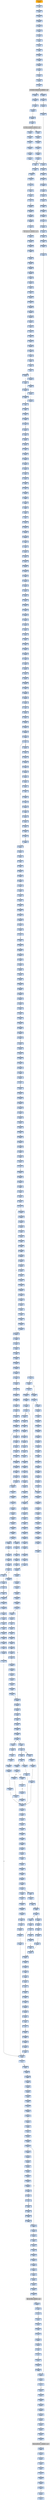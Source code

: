 strict digraph G {
	graph [bgcolor=transparent,
		name=G
	];
	node [color=lightsteelblue,
		fillcolor=lightsteelblue,
		shape=rectangle,
		style=filled
	];
	"0x0042b287"	[label="0x0042b287
testl"];
	"0x0042b289"	[label="0x0042b289
jne"];
	"0x0042b287" -> "0x0042b289"	[color="#000000"];
	"0x0042b9e4"	[label="0x0042b9e4
movl"];
	"0x0042b9e6"	[label="0x0042b9e6
movl"];
	"0x0042b9e4" -> "0x0042b9e6"	[color="#000000"];
	"0x0042bf57"	[label="0x0042bf57
movl"];
	"0x0042bf5b"	[label="0x0042bf5b
addl"];
	"0x0042bf57" -> "0x0042bf5b"	[color="#000000"];
	"0x0042bbb4"	[label="0x0042bbb4
testb"];
	"0x0042bbb6"	[label="0x0042bbb6
jne"];
	"0x0042bbb4" -> "0x0042bbb6"	[color="#000000"];
	"0x0042be78"	[label="0x0042be78
movl"];
	"0x0042be7d"	[label="0x0042be7d
movl"];
	"0x0042be78" -> "0x0042be7d"	[color="#000000"];
	"0x0042bca5"	[label="0x0042bca5
jne"];
	"0x0042bcb2"	[label="0x0042bcb2
movb"];
	"0x0042bca5" -> "0x0042bcb2"	[color="#000000",
		label=T];
	"0x0042bcf8"	[label="0x0042bcf8
popl"];
	"0x0042bcf9"	[label="0x0042bcf9
subl"];
	"0x0042bcf8" -> "0x0042bcf9"	[color="#000000"];
	"0x0042b84d"	[label="0x0042b84d
leal"];
	"0x0042b851"	[label="0x0042b851
xorl"];
	"0x0042b84d" -> "0x0042b851"	[color="#000000"];
	"0x0042ba86"	[label="0x0042ba86
pushl"];
	"0x0042ba87"	[label="0x0042ba87
movl"];
	"0x0042ba86" -> "0x0042ba87"	[color="#000000"];
	"0x0042b00b"	[label="0x0042b00b
incl"];
	"0x0042b00c"	[label="0x0042b00c
pushl"];
	"0x0042b00b" -> "0x0042b00c"	[color="#000000"];
	"0x0042b904"	[label="0x0042b904
shll"];
	"0x0042b907"	[label="0x0042b907
movw"];
	"0x0042b904" -> "0x0042b907"	[color="#000000"];
	"0x0042bba2"	[label="0x0042bba2
leal"];
	"0x0042bba8"	[label="0x0042bba8
leal"];
	"0x0042bba2" -> "0x0042bba8"	[color="#000000"];
	"0x0042bea8"	[label="0x0042bea8
shll"];
	"0x0042beab"	[label="0x0042beab
movb"];
	"0x0042bea8" -> "0x0042beab"	[color="#000000"];
	"0x0042b6d2"	[label="0x0042b6d2
leal"];
	"0x0042b6d6"	[label="0x0042b6d6
pushl"];
	"0x0042b6d2" -> "0x0042b6d6"	[color="#000000"];
	"0x0042bea2"	[label="0x0042bea2
movl"];
	"0x0042bea5"	[label="0x0042bea5
movl"];
	"0x0042bea2" -> "0x0042bea5"	[color="#000000"];
	"0x0042b110"	[label="0x0042b110
pushl"];
	"0x0042b111"	[label="0x0042b111
pushl"];
	"0x0042b110" -> "0x0042b111"	[color="#000000"];
	"0x0042bb37"	[label="0x0042bb37
movl"];
	"0x0042bb3d"	[label="0x0042bb3d
movl"];
	"0x0042bb37" -> "0x0042bb3d"	[color="#000000"];
	"0x0042baf7"	[label="0x0042baf7
popl"];
	"0x0042baf8"	[label="0x0042baf8
popl"];
	"0x0042baf7" -> "0x0042baf8"	[color="#000000"];
	"0x0042b9a6"	[label="0x0042b9a6
popl"];
	"0x0042b9a7"	[label="0x0042b9a7
addl"];
	"0x0042b9a6" -> "0x0042b9a7"	[color="#000000"];
	"0x0042b1ae"	[label="0x0042b1ae
orl"];
	"0x0042b1b0"	[label="0x0042b1b0
je"];
	"0x0042b1ae" -> "0x0042b1b0"	[color="#000000"];
	"0x0042b114"	[label="0x0042b114
subl"];
	"0x0042b117"	[label="0x0042b117
movl"];
	"0x0042b114" -> "0x0042b117"	[color="#000000"];
	"0x0042bb32"	[label="0x0042bb32
movl"];
	"0x0042bb32" -> "0x0042bb37"	[color="#000000"];
	"0x0042b96d"	[label="0x0042b96d
movb"];
	"0x0042b970"	[label="0x0042b970
testb"];
	"0x0042b96d" -> "0x0042b970"	[color="#000000"];
	"0x0042b8e9"	[label="0x0042b8e9
movl"];
	"0x0042b8eb"	[label="0x0042b8eb
andl"];
	"0x0042b8e9" -> "0x0042b8eb"	[color="#000000"];
	"0x0042b367"	[label="0x0042b367
addl"];
	"0x0042b36e"	[label="0x0042b36e
jmp"];
	"0x0042b367" -> "0x0042b36e"	[color="#000000"];
	"0x0042be9a"	[label="0x0042be9a
jmp"];
	"0x0042bef7"	[label="0x0042bef7
cmpl"];
	"0x0042be9a" -> "0x0042bef7"	[color="#000000"];
	"0x0042bcf2"	[label="0x0042bcf2
call"];
	"0x0042bcf2" -> "0x0042bcf8"	[color="#000000"];
	"0x0042bb9d"	[label="0x0042bb9d
cmpl"];
	"0x0042bba0"	[label="0x0042bba0
jb"];
	"0x0042bb9d" -> "0x0042bba0"	[color="#000000"];
	"0x0042ba89"	[label="0x0042ba89
xorl"];
	"0x0042ba8b"	[label="0x0042ba8b
xorl"];
	"0x0042ba89" -> "0x0042ba8b"	[color="#000000"];
	"0x0042bb2a"	[label="0x0042bb2a
movl"];
	"0x0042bb30"	[label="0x0042bb30
xorl"];
	"0x0042bb2a" -> "0x0042bb30"	[color="#000000"];
	"0x0042bf82"	[label="0x0042bf82
popl"];
	"0x0042bf83"	[label="0x0042bf83
movb"];
	"0x0042bf82" -> "0x0042bf83"	[color="#000000"];
	"0x0042b153"	[label="0x0042b153
popl"];
	"0x0042b154"	[label="0x0042b154
popl"];
	"0x0042b153" -> "0x0042b154"	[color="#000000"];
	"0x0042b375"	[label="0x0042b375
movl"];
	"0x0042b378"	[label="0x0042b378
movl"];
	"0x0042b375" -> "0x0042b378"	[color="#000000"];
	"0x0042b8ab"	[label="0x0042b8ab
addl"];
	"0x0042b8ad"	[label="0x0042b8ad
cmpl"];
	"0x0042b8ab" -> "0x0042b8ad"	[color="#000000"];
	"0x0042b014"	[label="0x0042b014
popl"];
	"0x0042b015"	[label="0x0042b015
movl"];
	"0x0042b014" -> "0x0042b015"	[color="#000000"];
	"0x0042bf4c"	[label="0x0042bf4c
movb"];
	"0x0042bf4e"	[label="0x0042bf4e
movb"];
	"0x0042bf4c" -> "0x0042bf4e"	[color="#000000"];
	"0x0042bb71"	[label="0x0042bb71
pushl"];
	"0x0042bb72"	[label="0x0042bb72
pushl"];
	"0x0042bb71" -> "0x0042bb72"	[color="#000000"];
	"0x0042b2b9"	[label="0x0042b2b9
movl"];
	"0x0042b2bb"	[label="0x0042b2bb
movl"];
	"0x0042b2b9" -> "0x0042b2bb"	[color="#000000"];
	"0x0042bf7e"	[label="0x0042bf7e
movl"];
	"0x0042bf80"	[label="0x0042bf80
popl"];
	"0x0042bf7e" -> "0x0042bf80"	[color="#000000"];
	"0x0042bece"	[label="0x0042bece
movl"];
	"0x0042bed1"	[label="0x0042bed1
jae"];
	"0x0042bece" -> "0x0042bed1"	[color="#000000"];
	"0x0042ba31"	[label="0x0042ba31
movl"];
	"0x0042ba36"	[label="0x0042ba36
jmp"];
	"0x0042ba31" -> "0x0042ba36"	[color="#000000"];
	"0x0042b7db"	[label="0x0042b7db
movl"];
	"0x0042b7de"	[label="0x0042b7de
movl"];
	"0x0042b7db" -> "0x0042b7de"	[color="#000000"];
	"0x0042b112"	[label="0x0042b112
movl"];
	"0x0042b111" -> "0x0042b112"	[color="#000000"];
	"0x0042b8b3"	[label="0x0042b8b3
movl"];
	"0x0042b8b7"	[label="0x0042b8b7
ja"];
	"0x0042b8b3" -> "0x0042b8b7"	[color="#000000"];
	"0x0042b935"	[label="0x0042b935
movl"];
	"0x0042b939"	[label="0x0042b939
movl"];
	"0x0042b935" -> "0x0042b939"	[color="#000000"];
	"0x0042ba11"	[label="0x0042ba11
shrl"];
	"0x0042ba14"	[label="0x0042ba14
xorl"];
	"0x0042ba11" -> "0x0042ba14"	[color="#000000"];
	"0x0042b155"	[label="0x0042b155
jmp"];
	"0x0042b15f"	[label="0x0042b15f
movl"];
	"0x0042b155" -> "0x0042b15f"	[color="#000000"];
	"0x0042bf85"	[label="0x0042bf85
popl"];
	"0x0042bf86"	[label="0x0042bf86
addl"];
	"0x0042bf85" -> "0x0042bf86"	[color="#000000"];
	"0x0042bab3"	[label="0x0042bab3
jb"];
	"0x0042bab5"	[label="0x0042bab5
movl"];
	"0x0042bab3" -> "0x0042bab5"	[color="#000000",
		label=F];
	"0x0042b40f"	[label="0x0042b40f
movl"];
	"0x0042b415"	[label="0x0042b415
popa"];
	"0x0042b40f" -> "0x0042b415"	[color="#000000"];
	"0x0042b964"	[label="0x0042b964
jbe"];
	"0x0042b966"	[label="0x0042b966
movl"];
	"0x0042b964" -> "0x0042b966"	[color="#000000",
		label=F];
	"0x0042bb24"	[label="0x0042bb24
movl"];
	"0x0042bb24" -> "0x0042bb2a"	[color="#000000"];
	"0x0042b6d7"	[label="0x0042b6d7
call"];
	"0x0042ba84"	[label="0x0042ba84
pushl"];
	"0x0042b6d7" -> "0x0042ba84"	[color="#000000"];
	"0x0042bf05"	[label="0x0042bf05
je"];
	"0x0042bf07"	[label="0x0042bf07
movl"];
	"0x0042bf05" -> "0x0042bf07"	[color="#000000",
		label=F];
	"0x0042bf37"	[label="0x0042bf37
movl"];
	"0x0042bf05" -> "0x0042bf37"	[color="#000000",
		label=T];
	"0x0042bceb"	[label="0x0042bceb
addl"];
	"0x0042bcf1"	[label="0x0042bcf1
ret"];
	"0x0042bceb" -> "0x0042bcf1"	[color="#000000"];
	"0x0042ba6a"	[label="0x0042ba6a
subl"];
	"0x0042ba6c"	[label="0x0042ba6c
subl"];
	"0x0042ba6a" -> "0x0042ba6c"	[color="#000000"];
	"0x0042bcff"	[label="0x0042bcff
ret"];
	"0x0042be18"	[label="0x0042be18
movb"];
	"0x0042bcff" -> "0x0042be18"	[color="#000000"];
	"0x0042ba9b"	[label="0x0042ba9b
movb"];
	"0x0042bcff" -> "0x0042ba9b"	[color="#000000"];
	"0x0042bce5"	[label="0x0042bce5
popl"];
	"0x0042bce6"	[label="0x0042bce6
popl"];
	"0x0042bce5" -> "0x0042bce6"	[color="#000000"];
	"0x0042ba7f"	[label="0x0042ba7f
movl"];
	"0x0042ba82"	[label="0x0042ba82
popl"];
	"0x0042ba7f" -> "0x0042ba82"	[color="#000000"];
	"0x0042b0e9"	[label="0x0042b0e9
movl"];
	"0x0042b0eb"	[label="0x0042b0eb
addl"];
	"0x0042b0e9" -> "0x0042b0eb"	[color="#000000"];
	"0x0042b89a"	[label="0x0042b89a
movl"];
	"0x0042b89e"	[label="0x0042b89e
leal"];
	"0x0042b89a" -> "0x0042b89e"	[color="#000000"];
	"0x0042b189"	[label="0x0042b189
call"];
	VIRTUALFREE_KERNEL32_DLL	[color=lightgrey,
		fillcolor=lightgrey,
		label="VIRTUALFREE_KERNEL32_DLL
VIRTUALFREE-KERNEL32-DLL"];
	"0x0042b189" -> VIRTUALFREE_KERNEL32_DLL	[color="#000000"];
	"0x0042beb8"	[label="0x0042beb8
movl"];
	"0x0042bebc"	[label="0x0042bebc
andl"];
	"0x0042beb8" -> "0x0042bebc"	[color="#000000"];
	"0x0042bb12"	[label="0x0042bb12
movl"];
	"0x0042bb14"	[label="0x0042bb14
movl"];
	"0x0042bb12" -> "0x0042bb14"	[color="#000000"];
	"0x0042b9db"	[label="0x0042b9db
movl"];
	"0x0042b9de"	[label="0x0042b9de
addl"];
	"0x0042b9db" -> "0x0042b9de"	[color="#000000"];
	"0x0042b151"	[label="0x0042b151
popl"];
	"0x0042b152"	[label="0x0042b152
popl"];
	"0x0042b151" -> "0x0042b152"	[color="#000000"];
	"0x0042bb6a"	[label="0x0042bb6a
movl"];
	"0x0042bb6c"	[label="0x0042bb6c
pushl"];
	"0x0042bb6a" -> "0x0042bb6c"	[color="#000000"];
	"0x0042b169"	[label="0x0042b169
movl"];
	"0x0042b16f"	[label="0x0042b16f
sarl"];
	"0x0042b169" -> "0x0042b16f"	[color="#000000"];
	"0x0042b972"	[label="0x0042b972
je"];
	"0x0042b970" -> "0x0042b972"	[color="#000000"];
	"0x0042b9e9"	[label="0x0042b9e9
cmpl"];
	"0x0042b9e6" -> "0x0042b9e9"	[color="#000000"];
	"0x0042b058"	[label="0x0042b058
scasb"];
	"0x0042b059"	[label="0x0042b059
jne"];
	"0x0042b058" -> "0x0042b059"	[color="#000000"];
	"0x0042bb5a"	[label="0x0042bb5a
call"];
	"0x0042bb63"	[label="0x0042bb63
subl"];
	"0x0042bb5a" -> "0x0042bb63"	[color="#000000"];
	"0x0042b8bd"	[label="0x0042b8bd
movl"];
	"0x0042b8b7" -> "0x0042b8bd"	[color="#000000",
		label=F];
	"0x0042bb6d"	[label="0x0042bb6d
pushl"];
	"0x0042bb6e"	[label="0x0042bb6e
leal"];
	"0x0042bb6d" -> "0x0042bb6e"	[color="#000000"];
	"0x0042b00d"	[label="0x0042b00d
ret"];
	"0x0042b008"	[label="0x0042b008
jmp"];
	"0x0042b00d" -> "0x0042b008"	[color="#000000"];
	"0x0042be6d"	[label="0x0042be6d
movl"];
	"0x0042be72"	[label="0x0042be72
subl"];
	"0x0042be6d" -> "0x0042be72"	[color="#000000"];
	"0x0042b405"	[label="0x0042b405
pushl"];
	"0x0042b406"	[label="0x0042b406
addl"];
	"0x0042b405" -> "0x0042b406"	[color="#000000"];
	"0x0042be1f"	[label="0x0042be1f
popl"];
	"0x0042be20"	[label="0x0042be20
testb"];
	"0x0042be1f" -> "0x0042be20"	[color="#000000"];
	"0x0042b2b1"	[label="0x0042b2b1
addl"];
	"0x0042b2b3"	[label="0x0042b2b3
addl"];
	"0x0042b2b1" -> "0x0042b2b3"	[color="#000000"];
	"0x0042bf0d"	[label="0x0042bf0d
movl"];
	"0x0042bf07" -> "0x0042bf0d"	[color="#000000"];
	"0x0042b80a"	[label="0x0042b80a
popl"];
	"0x0042b80b"	[label="0x0042b80b
popl"];
	"0x0042b80a" -> "0x0042b80b"	[color="#000000"];
	"0x0042b1c0"	[label="0x0042b1c0
movl"];
	"0x0042b1c6"	[label="0x0042b1c6
subl"];
	"0x0042b1c0" -> "0x0042b1c6"	[color="#000000"];
	"0x0042b264"	[label="0x0042b264
movl"];
	"0x0042b269"	[label="0x0042b269
movl"];
	"0x0042b264" -> "0x0042b269"	[color="#000000"];
	"0x0042b95a"	[label="0x0042b95a
movl"];
	"0x0042b960"	[label="0x0042b960
xorl"];
	"0x0042b95a" -> "0x0042b960"	[color="#000000"];
	"0x0042be74"	[label="0x0042be74
addl"];
	"0x0042be76"	[label="0x0042be76
shrl"];
	"0x0042be74" -> "0x0042be76"	[color="#000000"];
	"0x0042b176"	[label="0x0042b176
andl"];
	"0x0042b179"	[label="0x0042b179
repz"];
	"0x0042b176" -> "0x0042b179"	[color="#000000"];
	"0x0042b048"	[label="0x0042b048
movl"];
	"0x0042b04a"	[label="0x0042b04a
leal"];
	"0x0042b048" -> "0x0042b04a"	[color="#000000"];
	"0x0042bb49"	[label="0x0042bb49
movl"];
	"0x0042bb4f"	[label="0x0042bb4f
movl"];
	"0x0042bb49" -> "0x0042bb4f"	[color="#000000"];
	"0x0042b174"	[label="0x0042b174
movl"];
	"0x0042b174" -> "0x0042b176"	[color="#000000"];
	"0x0042b9e1"	[label="0x0042b9e1
movl"];
	"0x0042b9de" -> "0x0042b9e1"	[color="#000000"];
	"0x0042be80"	[label="0x0042be80
subl"];
	"0x0042be82"	[label="0x0042be82
andl"];
	"0x0042be80" -> "0x0042be82"	[color="#000000"];
	"0x0042be22"	[label="0x0042be22
movl"];
	"0x0042be20" -> "0x0042be22"	[color="#000000"];
	"0x0042b726"	[label="0x0042b726
movl"];
	"0x0042b729"	[label="0x0042b729
addl"];
	"0x0042b726" -> "0x0042b729"	[color="#000000"];
	"0x0042b873"	[label="0x0042b873
cmpl"];
	"0x0042b875"	[label="0x0042b875
movl"];
	"0x0042b873" -> "0x0042b875"	[color="#000000"];
	"0x0042bd3c"	[label="0x0042bd3c
movl"];
	"0x0042bd3e"	[label="0x0042bd3e
movl"];
	"0x0042bd3c" -> "0x0042bd3e"	[color="#000000"];
	"0x0042b7be"	[label="0x0042b7be
movb"];
	"0x0042b7c2"	[label="0x0042b7c2
movl"];
	"0x0042b7be" -> "0x0042b7c2"	[color="#000000"];
	"0x0042be2e"	[label="0x0042be2e
leal"];
	"0x0042be31"	[label="0x0042be31
cmpl"];
	"0x0042be2e" -> "0x0042be31"	[color="#000000"];
	"0x0042be58"	[label="0x0042be58
orl"];
	"0x0042be5a"	[label="0x0042be5a
movl"];
	"0x0042be58" -> "0x0042be5a"	[color="#000000"];
	"0x0042bed3"	[label="0x0042bed3
movl"];
	"0x0042bed6"	[label="0x0042bed6
movl"];
	"0x0042bed3" -> "0x0042bed6"	[color="#000000"];
	"0x0042b2a2"	[label="0x0042b2a2
movl"];
	"0x0042b36e" -> "0x0042b2a2"	[color="#000000"];
	"0x0042b7fd"	[label="0x0042b7fd
andl"];
	"0x0042b802"	[label="0x0042b802
shrl"];
	"0x0042b7fd" -> "0x0042b802"	[color="#000000"];
	"0x0042bb0f"	[label="0x0042bb0f
leal"];
	"0x0042bb0f" -> "0x0042bb12"	[color="#000000"];
	"0x0042b9a2"	[label="0x0042b9a2
popl"];
	"0x0042b9a3"	[label="0x0042b9a3
popl"];
	"0x0042b9a2" -> "0x0042b9a3"	[color="#000000"];
	"0x0042b7eb"	[label="0x0042b7eb
movl"];
	"0x0042b7ee"	[label="0x0042b7ee
movl"];
	"0x0042b7eb" -> "0x0042b7ee"	[color="#000000"];
	"0x0042b7d4"	[label="0x0042b7d4
orl"];
	"0x0042b7d6"	[label="0x0042b7d6
movl"];
	"0x0042b7d4" -> "0x0042b7d6"	[color="#000000"];
	"0x0042b853"	[label="0x0042b853
repz"];
	"0x0042b855"	[label="0x0042b855
movl"];
	"0x0042b853" -> "0x0042b855"	[color="#000000"];
	"0x0042ba22"	[label="0x0042ba22
cmpl"];
	"0x0042ba25"	[label="0x0042ba25
sbbl"];
	"0x0042ba22" -> "0x0042ba25"	[color="#000000"];
	"0x0042bed9"	[label="0x0042bed9
movl"];
	"0x0042bede"	[label="0x0042bede
subl"];
	"0x0042bed9" -> "0x0042bede"	[color="#000000"];
	"0x0042becb"	[label="0x0042becb
movl"];
	"0x0042becb" -> "0x0042bece"	[color="#000000"];
	"0x0042b8a1"	[label="0x0042b8a1
movl"];
	"0x0042b8a5"	[label="0x0042b8a5
movl"];
	"0x0042b8a1" -> "0x0042b8a5"	[color="#000000"];
	"0x0042b926"	[label="0x0042b926
addl"];
	"0x0042b929"	[label="0x0042b929
incl"];
	"0x0042b926" -> "0x0042b929"	[color="#000000"];
	"0x0042b7e8"	[label="0x0042b7e8
movl"];
	"0x0042b7e8" -> "0x0042b7eb"	[color="#000000"];
	"0x0042bab0"	[label="0x0042bab0
cmpl"];
	"0x0042bab0" -> "0x0042bab3"	[color="#000000"];
	"0x0042b05b"	[label="0x0042b05b
cmpb"];
	"0x0042b059" -> "0x0042b05b"	[color="#000000",
		label=F];
	"0x0042ba75"	[label="0x0042ba75
addl"];
	"0x0042ba77"	[label="0x0042ba77
movl"];
	"0x0042ba75" -> "0x0042ba77"	[color="#000000"];
	"0x0042b83f"	[label="0x0042b83f
pushl"];
	"0x0042b840"	[label="0x0042b840
movl"];
	"0x0042b83f" -> "0x0042b840"	[color="#000000"];
	"0x0042bb55"	[label="0x0042bb55
repz"];
	"0x0042bb57"	[label="0x0042bb57
movl"];
	"0x0042bb55" -> "0x0042bb57"	[color="#000000"];
	"0x0042b962"	[label="0x0042b962
testl"];
	"0x0042b962" -> "0x0042b964"	[color="#000000"];
	"0x0042bcf9" -> "0x0042bcff"	[color="#000000"];
	"0x0042ba47"	[label="0x0042ba47
jae"];
	"0x0042ba49"	[label="0x0042ba49
movl"];
	"0x0042ba47" -> "0x0042ba49"	[color="#000000",
		label=F];
	"0x0042ba2c"	[label="0x0042ba2c
cmpl"];
	"0x0042ba2f"	[label="0x0042ba2f
jae"];
	"0x0042ba2c" -> "0x0042ba2f"	[color="#000000"];
	"0x0042bbc3"	[label="0x0042bbc3
xorl"];
	"0x0042bbb6" -> "0x0042bbc3"	[color="#000000",
		label=T];
	"0x0042b01a"	[label="0x0042b01a
addl"];
	"0x0042b01c"	[label="0x0042b01c
subl"];
	"0x0042b01a" -> "0x0042b01c"	[color="#000000"];
	"0x0042bea5" -> "0x0042bea8"	[color="#000000"];
	"0x0042bef5"	[label="0x0042bef5
addl"];
	"0x0042bef5" -> "0x0042bef7"	[color="#000000"];
	"0x0042bd36"	[label="0x0042bd36
movb"];
	"0x0042bd38"	[label="0x0042bd38
movl"];
	"0x0042bd36" -> "0x0042bd38"	[color="#000000"];
	"0x0042b8f4"	[label="0x0042b8f4
movb"];
	"0x0042b8f6"	[label="0x0042b8f6
movl"];
	"0x0042b8f4" -> "0x0042b8f6"	[color="#000000"];
	"0x0042bb08"	[label="0x0042bb08
movl"];
	"0x0042bb0c"	[label="0x0042bb0c
pushl"];
	"0x0042bb08" -> "0x0042bb0c"	[color="#000000"];
	"0x0042b9ec"	[label="0x0042b9ec
jae"];
	"0x0042b9ee"	[label="0x0042b9ee
movl"];
	"0x0042b9ec" -> "0x0042b9ee"	[color="#000000",
		label=F];
	"0x0042b892"	[label="0x0042b892
movl"];
	"0x0042b892" -> "0x0042b89a"	[color="#000000"];
	"0x0042b988"	[label="0x0042b988
movb"];
	"0x0042b98b"	[label="0x0042b98b
movl"];
	"0x0042b988" -> "0x0042b98b"	[color="#000000"];
	"0x0042b8c1"	[label="0x0042b8c1
movl"];
	"0x0042b8c4"	[label="0x0042b8c4
movl"];
	"0x0042b8c1" -> "0x0042b8c4"	[color="#000000"];
	"0x0042b974"	[label="0x0042b974
movl"];
	"0x0042b972" -> "0x0042b974"	[color="#000000",
		label=F];
	"0x0042b996"	[label="0x0042b996
movl"];
	"0x0042b972" -> "0x0042b996"	[color="#000000",
		label=T];
	"0x0042b39d"	[label="0x0042b39d
pushl"];
	"0x0042b39e"	[label="0x0042b39e
call"];
	"0x0042b39d" -> "0x0042b39e"	[color="#000000"];
	"0x0042b7f6"	[label="0x0042b7f6
movl"];
	"0x0042b7fb"	[label="0x0042b7fb
subl"];
	"0x0042b7f6" -> "0x0042b7fb"	[color="#000000"];
	"0x0042b83a"	[label="0x0042b83a
pushl"];
	"0x0042b83b"	[label="0x0042b83b
pushl"];
	"0x0042b83a" -> "0x0042b83b"	[color="#000000"];
	"0x0042bbc7"	[label="0x0042bbc7
call"];
	"0x0042b9b0"	[label="0x0042b9b0
pushl"];
	"0x0042bbc7" -> "0x0042b9b0"	[color="#000000"];
	"0x0042bb59"	[label="0x0042bb59
stosb"];
	"0x0042bb57" -> "0x0042bb59"	[color="#000000"];
	"0x0042b6eb"	[label="0x0042b6eb
pushl"];
	"0x0042b6ec"	[label="0x0042b6ec
leal"];
	"0x0042b6eb" -> "0x0042b6ec"	[color="#000000"];
	"0x0042b8dc"	[label="0x0042b8dc
movl"];
	"0x0042b8e0"	[label="0x0042b8e0
movl"];
	"0x0042b8dc" -> "0x0042b8e0"	[color="#000000"];
	"0x0042b8d8"	[label="0x0042b8d8
movl"];
	"0x0042b8d8" -> "0x0042b8dc"	[color="#000000"];
	"0x0042ba5f"	[label="0x0042ba5f
movl"];
	"0x0042ba62"	[label="0x0042ba62
movl"];
	"0x0042ba5f" -> "0x0042ba62"	[color="#000000"];
	"0x0042b243"	[label="0x0042b243
movl"];
	"0x0042b249"	[label="0x0042b249
movl"];
	"0x0042b243" -> "0x0042b249"	[color="#000000"];
	"0x0042baf1"	[label="0x0042baf1
movl"];
	"0x0042baf1" -> "0x0042baf7"	[color="#000000"];
	"0x0042b91a"	[label="0x0042b91a
movl"];
	"0x0042b91e"	[label="0x0042b91e
movl"];
	"0x0042b91a" -> "0x0042b91e"	[color="#000000"];
	"0x0042b11d"	[label="0x0042b11d
xorl"];
	"0x0042b11f"	[label="0x0042b11f
orl"];
	"0x0042b11d" -> "0x0042b11f"	[color="#000000"];
	"0x0042bba0" -> "0x0042bba2"	[color="#000000",
		label=F];
	"0x0042b398"	[label="0x0042b398
pushl"];
	"0x0042b39a"	[label="0x0042b39a
pushl"];
	"0x0042b398" -> "0x0042b39a"	[color="#000000"];
	"0x0042bb1e"	[label="0x0042bb1e
movl"];
	"0x0042bb1e" -> "0x0042bb24"	[color="#000000"];
	"0x0042bf55"	[label="0x0042bf55
jb"];
	"0x0042bf55" -> "0x0042bf57"	[color="#000000",
		label=F];
	"0x0042b416"	[label="0x0042b416
jne"];
	"0x0042b420"	[label="0x0042b420
pushl"];
	"0x0042b416" -> "0x0042b420"	[color="#000000",
		label=T];
	"0x0042b425"	[label="0x0042b425
ret"];
	"0x0042b420" -> "0x0042b425"	[color="#000000"];
	"0x0042b121"	[label="0x0042b121
je"];
	"0x0042b11f" -> "0x0042b121"	[color="#000000"];
	"0x0042bcbb"	[label="0x0042bcbb
cmpb"];
	"0x0042bcc3"	[label="0x0042bcc3
jne"];
	"0x0042bcbb" -> "0x0042bcc3"	[color="#000000"];
	"0x0042baab"	[label="0x0042baab
shll"];
	"0x0042baad"	[label="0x0042baad
addl"];
	"0x0042baab" -> "0x0042baad"	[color="#000000"];
	"0x0042be41"	[label="0x0042be41
incl"];
	"0x0042be42"	[label="0x0042be42
movb"];
	"0x0042be41" -> "0x0042be42"	[color="#000000"];
	"0x0042ba0f"	[label="0x0042ba0f
movl"];
	"0x0042ba0f" -> "0x0042ba11"	[color="#000000"];
	"0x0042b04d"	[label="0x0042b04d
pushl"];
	"0x0042b04e"	[label="0x0042b04e
pushl"];
	"0x0042b04d" -> "0x0042b04e"	[color="#000000"];
	"0x0042b101"	[label="0x0042b101
movb"];
	"0x0042b103"	[label="0x0042b103
cmpb"];
	"0x0042b101" -> "0x0042b103"	[color="#000000"];
	"0x0042baaf"	[label="0x0042baaf
incl"];
	"0x0042baaf" -> "0x0042bab0"	[color="#000000"];
	"0x0042be49"	[label="0x0042be49
movl"];
	"0x0042be4c"	[label="0x0042be4c
movl"];
	"0x0042be49" -> "0x0042be4c"	[color="#000000"];
	"0x0042be3f"	[label="0x0042be3f
movb"];
	"0x0042be3f" -> "0x0042be41"	[color="#000000"];
	"0x0042b7f2"	[label="0x0042b7f2
subl"];
	"0x0042b7ee" -> "0x0042b7f2"	[color="#000000"];
	"0x0042b92a"	[label="0x0042b92a
decl"];
	"0x0042b929" -> "0x0042b92a"	[color="#000000"];
	"0x0042bee9"	[label="0x0042bee9
movl"];
	"0x0042beec"	[label="0x0042beec
subl"];
	"0x0042bee9" -> "0x0042beec"	[color="#000000"];
	"0x0042b183"	[label="0x0042b183
pushl"];
	"0x0042b183" -> "0x0042b189"	[color="#000000"];
	"0x0042bead"	[label="0x0042bead
incl"];
	"0x0042beae"	[label="0x0042beae
movb"];
	"0x0042bead" -> "0x0042beae"	[color="#000000"];
	"0x0042ba19"	[label="0x0042ba19
movl"];
	"0x0042ba1b"	[label="0x0042ba1b
jmp"];
	"0x0042ba19" -> "0x0042ba1b"	[color="#000000"];
	"0x0042b042"	[label="0x0042b042
movl"];
	"0x0042b042" -> "0x0042b048"	[color="#000000"];
	"0x0042b98f"	[label="0x0042b98f
leal"];
	"0x0042b98b" -> "0x0042b98f"	[color="#000000"];
	"0x0042b9c2"	[label="0x0042b9c2
incl"];
	"0x0042b9c3"	[label="0x0042b9c3
movb"];
	"0x0042b9c2" -> "0x0042b9c3"	[color="#000000"];
	"0x0042b394"	[label="0x0042b394
pushl"];
	"0x0042b395"	[label="0x0042b395
pushl"];
	"0x0042b394" -> "0x0042b395"	[color="#000000"];
	"0x0042b6cc"	[label="0x0042b6cc
subl"];
	"0x0042b6cc" -> "0x0042b6d2"	[color="#000000"];
	"0x0042b8cc"	[label="0x0042b8cc
movl"];
	"0x0042b8cf"	[label="0x0042b8cf
movl"];
	"0x0042b8cc" -> "0x0042b8cf"	[color="#000000"];
	"0x0042bf45"	[label="0x0042bf45
jae"];
	"0x0042bf47"	[label="0x0042bf47
movl"];
	"0x0042bf45" -> "0x0042bf47"	[color="#000000",
		label=F];
	"0x0042b7e3"	[label="0x0042b7e3
cmpl"];
	"0x0042b7e5"	[label="0x0042b7e5
jae"];
	"0x0042b7e3" -> "0x0042b7e5"	[color="#000000"];
	"0x0042ba42"	[label="0x0042ba42
jmp"];
	"0x0042ba58"	[label="0x0042ba58
movl"];
	"0x0042ba42" -> "0x0042ba58"	[color="#000000"];
	"0x0042be39"	[label="0x0042be39
movl"];
	"0x0042be3c"	[label="0x0042be3c
shll"];
	"0x0042be39" -> "0x0042be3c"	[color="#000000"];
	"0x0042bf25"	[label="0x0042bf25
movl"];
	"0x0042bf2b"	[label="0x0042bf2b
movl"];
	"0x0042bf25" -> "0x0042bf2b"	[color="#000000"];
	"0x0042b6f0"	[label="0x0042b6f0
call"];
	"0x0042bb02"	[label="0x0042bb02
movl"];
	"0x0042b6f0" -> "0x0042bb02"	[color="#000000"];
	"0x0042b106"	[label="0x0042b106
jne"];
	"0x0042b103" -> "0x0042b106"	[color="#000000"];
	"0x0042b292"	[label="0x0042b292
movl"];
	"0x0042b289" -> "0x0042b292"	[color="#000000",
		label=T];
	"0x0042ba5a"	[label="0x0042ba5a
movl"];
	"0x0042ba58" -> "0x0042ba5a"	[color="#000000"];
	"0x0042bb9c"	[label="0x0042bb9c
incl"];
	"0x0042bb9c" -> "0x0042bb9d"	[color="#000000"];
	"0x0042bd3a"	[label="0x0042bd3a
incl"];
	"0x0042bd38" -> "0x0042bd3a"	[color="#000000"];
	"0x0042bf03"	[label="0x0042bf03
testl"];
	"0x0042bf03" -> "0x0042bf05"	[color="#000000"];
	"0x0042b7e7"	[label="0x0042b7e7
popl"];
	"0x0042b7e5" -> "0x0042b7e7"	[color="#000000",
		label=F];
	"0x0042b9c7"	[label="0x0042b9c7
movl"];
	"0x0042b9c3" -> "0x0042b9c7"	[color="#000000"];
	"0x0042b022"	[label="0x0042b022
cmpl"];
	"0x0042b01c" -> "0x0042b022"	[color="#000000"];
	"0x0042ba7e"	[label="0x0042ba7e
popl"];
	"0x0042ba7e" -> "0x0042ba7f"	[color="#000000"];
	"0x0042b93d"	[label="0x0042b93d
jge"];
	"0x0042b943"	[label="0x0042b943
cmpl"];
	"0x0042b93d" -> "0x0042b943"	[color="#000000",
		label=F];
	"0x0042b885"	[label="0x0042b885
movl"];
	"0x0042b888"	[label="0x0042b888
movl"];
	"0x0042b885" -> "0x0042b888"	[color="#000000"];
	"0x0042be46"	[label="0x0042be46
movl"];
	"0x0042be46" -> "0x0042be49"	[color="#000000"];
	"0x0042baf9"	[label="0x0042baf9
addl"];
	"0x0042baf8" -> "0x0042baf9"	[color="#000000"];
	"0x0042b396"	[label="0x0042b396
pushl"];
	"0x0042b395" -> "0x0042b396"	[color="#000000"];
	"0x0042b718"	[label="0x0042b718
testb"];
	"0x0042b71a"	[label="0x0042b71a
jne"];
	"0x0042b718" -> "0x0042b71a"	[color="#000000"];
	"0x0042ba7d"	[label="0x0042ba7d
popl"];
	"0x0042ba7d" -> "0x0042ba7e"	[color="#000000"];
	"0x0042ba85"	[label="0x0042ba85
pushl"];
	"0x0042ba84" -> "0x0042ba85"	[color="#000000"];
	"0x0042ba05"	[label="0x0042ba05
cmpl"];
	"0x0042ba07"	[label="0x0042ba07
jae"];
	"0x0042ba05" -> "0x0042ba07"	[color="#000000"];
	"0x0042bf6e"	[label="0x0042bf6e
je"];
	"0x0042bf70"	[label="0x0042bf70
cmpl"];
	"0x0042bf6e" -> "0x0042bf70"	[color="#000000",
		label=F];
	"0x0042b17b"	[label="0x0042b17b
popl"];
	"0x0042b179" -> "0x0042b17b"	[color="#000000"];
	"0x0042b960" -> "0x0042b962"	[color="#000000"];
	"0x0042be34"	[label="0x0042be34
jb"];
	"0x0042be31" -> "0x0042be34"	[color="#000000"];
	"0x0042be26"	[label="0x0042be26
cmpl"];
	"0x0042be29"	[label="0x0042be29
jb"];
	"0x0042be26" -> "0x0042be29"	[color="#000000"];
	"0x0042be42" -> "0x0042be46"	[color="#000000"];
	"0x0042b05d"	[label="0x0042b05d
jne"];
	"0x0042b05f"	[label="0x0042b05f
leal"];
	"0x0042b05d" -> "0x0042b05f"	[color="#000000",
		label=F];
	"0x0042ba4e"	[label="0x0042ba4e
jmp"];
	"0x0042ba49" -> "0x0042ba4e"	[color="#000000"];
	"0x0042b834"	[label="0x0042b834
subl"];
	"0x0042b834" -> "0x0042b83a"	[color="#000000"];
	"0x0042bd3b"	[label="0x0042bd3b
incl"];
	"0x0042bd3a" -> "0x0042bd3b"	[color="#000000"];
	"0x0042b10f"	[label="0x0042b10f
pushl"];
	"0x0042b10f" -> "0x0042b110"	[color="#000000"];
	"0x0042b9b1"	[label="0x0042b9b1
pushl"];
	"0x0042b9b0" -> "0x0042b9b1"	[color="#000000"];
	"0x0042b9ad"	[label="0x0042b9ad
ret"];
	"0x0042b9ad" -> "0x0042bbb4"	[color="#000000"];
	"0x0042bca3"	[label="0x0042bca3
testb"];
	"0x0042b9ad" -> "0x0042bca3"	[color="#000000"];
	"0x0042b0a1"	[label="0x0042b0a1
leal"];
	"0x0042b0a7"	[label="0x0042b0a7
cmpl"];
	"0x0042b0a1" -> "0x0042b0a7"	[color="#000000"];
	"0x0042bb69"	[label="0x0042bb69
pushl"];
	"0x0042bb63" -> "0x0042bb69"	[color="#000000"];
	"0x0042b062"	[label="0x0042b062
jmp"];
	"0x0042b05f" -> "0x0042b062"	[color="#000000"];
	"0x0042bb0d"	[label="0x0042bb0d
movl"];
	"0x0042bb0c" -> "0x0042bb0d"	[color="#000000"];
	"0x0042b8d5"	[label="0x0042b8d5
movl"];
	"0x0042b8d5" -> "0x0042b8d8"	[color="#000000"];
	"0x0042b97a"	[label="0x0042b97a
andl"];
	"0x0042b97f"	[label="0x0042b97f
movl"];
	"0x0042b97a" -> "0x0042b97f"	[color="#000000"];
	"0x0042b9a1"	[label="0x0042b9a1
popl"];
	"0x0042b9a1" -> "0x0042b9a2"	[color="#000000"];
	"0x0042b10e"	[label="0x0042b10e
pushl"];
	"0x0042b10e" -> "0x0042b10f"	[color="#000000"];
	"0x0042b251"	[label="0x0042b251
je"];
	"0x0042b251" -> "0x0042b264"	[color="#000000",
		label=T];
	"0x0042b864"	[label="0x0042b864
xorl"];
	"0x0042b866"	[label="0x0042b866
movb"];
	"0x0042b864" -> "0x0042b866"	[color="#000000"];
	"0x0042b108"	[label="0x0042b108
incb"];
	"0x0042b108" -> "0x0042b10e"	[color="#000000"];
	"0x0042bb6e" -> "0x0042bb71"	[color="#000000"];
	"0x0042bf74"	[label="0x0042bf74
jb"];
	"0x0042bf70" -> "0x0042bf74"	[color="#000000"];
	"0x0042b384"	[label="0x0042b384
jmp"];
	"0x0042b271"	[label="0x0042b271
movl"];
	"0x0042b384" -> "0x0042b271"	[color="#000000"];
	"0x0042b826"	[label="0x0042b826
movl"];
	"0x0042b82c"	[label="0x0042b82c
addl"];
	"0x0042b826" -> "0x0042b82c"	[color="#000000"];
	"0x0042baa8"	[label="0x0042baa8
addl"];
	"0x0042baa8" -> "0x0042baab"	[color="#000000"];
	"0x0042b00e"	[label="0x0042b00e
call"];
	"0x0042b00e" -> "0x0042b014"	[color="#000000"];
	"0x0042b181"	[label="0x0042b181
pushl"];
	"0x0042b181" -> "0x0042b183"	[color="#000000"];
	"0x0042bb0d" -> "0x0042bb0f"	[color="#000000"];
	"0x0042b7d9"	[label="0x0042b7d9
addl"];
	"0x0042b7d6" -> "0x0042b7d9"	[color="#000000"];
	"0x0042b9e9" -> "0x0042b9ec"	[color="#000000"];
	"0x0042bcde"	[label="0x0042bcde
movl"];
	"0x0042bce3"	[label="0x0042bce3
repz"];
	"0x0042bcde" -> "0x0042bce3"	[color="#000000"];
	"0x0042bb30" -> "0x0042bb32"	[color="#000000"];
	"0x0042bee0"	[label="0x0042bee0
addl"];
	"0x0042bee2"	[label="0x0042bee2
shrl"];
	"0x0042bee0" -> "0x0042bee2"	[color="#000000"];
	"0x0042ba4e" -> "0x0042ba58"	[color="#000000"];
	"0x0042b0fb"	[label="0x0042b0fb
pushl"];
	"0x0042b0fc"	[label="0x0042b0fc
call"];
	"0x0042b0fb" -> "0x0042b0fc"	[color="#000000"];
	"0x0042b0f1"	[label="0x0042b0f1
pushl"];
	"0x0042b0f7"	[label="0x0042b0f7
pushl"];
	"0x0042b0f1" -> "0x0042b0f7"	[color="#000000"];
	"0x0042b9a4"	[label="0x0042b9a4
movb"];
	"0x0042b9a3" -> "0x0042b9a4"	[color="#000000"];
	"0x0042bcc9"	[label="0x0042bcc9
jb"];
	"0x0042bccb"	[label="0x0042bccb
jmp"];
	"0x0042bcc9" -> "0x0042bccb"	[color="#000000",
		label=F];
	"0x0042b8fe"	[label="0x0042b8fe
movl"];
	"0x0042b900"	[label="0x0042b900
movl"];
	"0x0042b8fe" -> "0x0042b900"	[color="#000000"];
	"0x0042b931"	[label="0x0042b931
movl"];
	"0x0042b931" -> "0x0042b935"	[color="#000000"];
	"0x0042b106" -> "0x0042b155"	[color="#000000",
		label=T];
	"0x0042b106" -> "0x0042b108"	[color="#000000",
		label=F];
	"0x0042ba65"	[label="0x0042ba65
movl"];
	"0x0042ba62" -> "0x0042ba65"	[color="#000000"];
	"0x0042be97"	[label="0x0042be97
leal"];
	"0x0042be97" -> "0x0042be9a"	[color="#000000"];
	"0x0042bb06"	[label="0x0042bb06
movl"];
	"0x0042bb02" -> "0x0042bb06"	[color="#000000"];
	"0x0042bf39"	[label="0x0042bf39
movl"];
	"0x0042bf3d"	[label="0x0042bf3d
incl"];
	"0x0042bf39" -> "0x0042bf3d"	[color="#000000"];
	"0x0042b831"	[label="0x0042b831
ret"];
	"0x0042b831" -> "0x0042baf1"	[color="#000000"];
	"0x0042b8ad" -> "0x0042b8b3"	[color="#000000"];
	"0x0042bf41"	[label="0x0042bf41
cmpl"];
	"0x0042bf43"	[label="0x0042bf43
movl"];
	"0x0042bf41" -> "0x0042bf43"	[color="#000000"];
	"0x0042bce7"	[label="0x0042bce7
popl"];
	"0x0042bce8"	[label="0x0042bce8
movb"];
	"0x0042bce7" -> "0x0042bce8"	[color="#000000"];
	"0x0042baff"	[label="0x0042baff
ret"];
	"0x0042b6dc"	[label="0x0042b6dc
movl"];
	"0x0042baff" -> "0x0042b6dc"	[color="#000000"];
	"0x0042bf3e"	[label="0x0042bf3e
leal"];
	"0x0042bf3d" -> "0x0042bf3e"	[color="#000000"];
	"0x0042b7f4"	[label="0x0042b7f4
shrl"];
	"0x0042b7f4" -> "0x0042b7f6"	[color="#000000"];
	"0x0042b6ea"	[label="0x0042b6ea
pushl"];
	"0x0042b6ea" -> "0x0042b6eb"	[color="#000000"];
	"0x0042bf4b"	[label="0x0042bf4b
incl"];
	"0x0042bf4b" -> "0x0042bf4c"	[color="#000000"];
	"0x0042b9d9"	[label="0x0042b9d9
orl"];
	"0x0042b9d9" -> "0x0042b9db"	[color="#000000"];
	"0x0042bec1"	[label="0x0042bec1
addl"];
	"0x0042bebc" -> "0x0042bec1"	[color="#000000"];
	"0x0042befa"	[label="0x0042befa
jae"];
	"0x0042bef7" -> "0x0042befa"	[color="#000000"];
	"0x0042baa2"	[label="0x0042baa2
popl"];
	"0x0042baa3"	[label="0x0042baa3
movl"];
	"0x0042baa2" -> "0x0042baa3"	[color="#000000"];
	"0x0042be76" -> "0x0042be78"	[color="#000000"];
	"0x0042b90a"	[label="0x0042b90a
shrl"];
	"0x0042b907" -> "0x0042b90a"	[color="#000000"];
	"0x0042b7a7"	[label="0x0042b7a7
pushl"];
	"0x0042b7a8"	[label="0x0042b7a8
movl"];
	"0x0042b7a7" -> "0x0042b7a8"	[color="#000000"];
	"0x0042b00a"	[label="0x0042b00a
popl"];
	"0x0042b00a" -> "0x0042b00b"	[color="#000000"];
	"0x0042ba93"	[label="0x0042ba93
movl"];
	"0x0042ba95"	[label="0x0042ba95
pushl"];
	"0x0042ba93" -> "0x0042ba95"	[color="#000000"];
	"0x0042b6e3"	[label="0x0042b6e3
movl"];
	"0x0042b6e3" -> "0x0042b6ea"	[color="#000000"];
	"0x0042b7bd"	[label="0x0042b7bd
incl"];
	"0x0042b7bd" -> "0x0042b7be"	[color="#000000"];
	"0x0042b9cc"	[label="0x0042b9cc
movl"];
	"0x0042b9d0"	[label="0x0042b9d0
shll"];
	"0x0042b9cc" -> "0x0042b9d0"	[color="#000000"];
	"0x0042b911"	[label="0x0042b911
movl"];
	"0x0042b915"	[label="0x0042b915
andl"];
	"0x0042b911" -> "0x0042b915"	[color="#000000"];
	"0x0042bf49"	[label="0x0042bf49
subl"];
	"0x0042bf47" -> "0x0042bf49"	[color="#000000"];
	"0x0042b9d3"	[label="0x0042b9d3
andl"];
	"0x0042b9d0" -> "0x0042b9d3"	[color="#000000"];
	"0x0042b03b"	[label="0x0042b03b
pushl"];
	"0x0042b03c"	[label="0x0042b03c
call"];
	"0x0042b03b" -> "0x0042b03c"	[color="#000000"];
	"0x0042b7b1"	[label="0x0042b7b1
jb"];
	"0x0042b7b1" -> "0x0042b7e8"	[color="#000000",
		label=T];
	"0x0042b7b3"	[label="0x0042b7b3
pushl"];
	"0x0042b7b1" -> "0x0042b7b3"	[color="#000000",
		label=F];
	"0x0042b85e"	[label="0x0042b85e
movl"];
	"0x0042b862"	[label="0x0042b862
jbe"];
	"0x0042b85e" -> "0x0042b862"	[color="#000000"];
	"0x0042bbac"	[label="0x0042bbac
pushl"];
	"0x0042bbad"	[label="0x0042bbad
movl"];
	"0x0042bbac" -> "0x0042bbad"	[color="#000000"];
	"0x0042b918"	[label="0x0042b918
repz"];
	"0x0042b918" -> "0x0042b91a"	[color="#000000"];
	"0x0042be5c"	[label="0x0042be5c
cmpl"];
	"0x0042be5a" -> "0x0042be5c"	[color="#000000"];
	"0x0042b0aa"	[label="0x0042b0aa
je"];
	"0x0042b0a7" -> "0x0042b0aa"	[color="#000000"];
	"0x0042bf5d"	[label="0x0042bf5d
movl"];
	"0x0042bf5b" -> "0x0042bf5d"	[color="#000000"];
	"0x0042ba5d"	[label="0x0042ba5d
addl"];
	"0x0042ba5d" -> "0x0042ba5f"	[color="#000000"];
	"0x0042bccd"	[label="0x0042bccd
movb"];
	"0x0042bcd4"	[label="0x0042bcd4
movl"];
	"0x0042bccd" -> "0x0042bcd4"	[color="#000000"];
	"0x0042b90f"	[label="0x0042b90f
movl"];
	"0x0042b90f" -> "0x0042b911"	[color="#000000"];
	"0x0042b966" -> "0x0042b96d"	[color="#000000"];
	"0x0042bf89"	[label="0x0042bf89
ret"];
	"0x0042bf86" -> "0x0042bf89"	[color="#000000"];
	"0x0042b00c" -> "0x0042b00d"	[color="#000000"];
	"0x0042b7ad"	[label="0x0042b7ad
pushl"];
	"0x0042b7a8" -> "0x0042b7ad"	[color="#000000"];
	"0x0042ba1b" -> "0x0042ba58"	[color="#000000"];
	"0x0042be62"	[label="0x0042be62
movl"];
	"0x0042be65"	[label="0x0042be65
jae"];
	"0x0042be62" -> "0x0042be65"	[color="#000000"];
	"0x0042b8f8"	[label="0x0042b8f8
movb"];
	"0x0042b8f6" -> "0x0042b8f8"	[color="#000000"];
	"0x0042b172"	[label="0x0042b172
repz"];
	"0x0042b16f" -> "0x0042b172"	[color="#000000"];
	VIRTUALPROTECT_KERNEL32_DLL	[color=lightgrey,
		fillcolor=lightgrey,
		label="VIRTUALPROTECT_KERNEL32_DLL
VIRTUALPROTECT-KERNEL32-DLL"];
	"0x0042b3ff"	[label="0x0042b3ff
popl"];
	VIRTUALPROTECT_KERNEL32_DLL -> "0x0042b3ff"	[color="#000000"];
	"0x0042b121" -> "0x0042b151"	[color="#000000",
		label=T];
	"0x0042b8e6"	[label="0x0042b8e6
shrl"];
	"0x0042b8e0" -> "0x0042b8e6"	[color="#000000"];
	"0x0042b400"	[label="0x0042b400
movl"];
	"0x0042b3ff" -> "0x0042b400"	[color="#000000"];
	"0x0042b38f"	[label="0x0042b38f
movl"];
	"0x0042b392"	[label="0x0042b392
addl"];
	"0x0042b38f" -> "0x0042b392"	[color="#000000"];
	"0x0042be36"	[label="0x0042be36
movl"];
	"0x0042be36" -> "0x0042be39"	[color="#000000"];
	"0x0042bb6c" -> "0x0042bb6d"	[color="#000000"];
	"0x0042b9a4" -> "0x0042b9a6"	[color="#000000"];
	"0x0042bb76"	[label="0x0042bb76
call"];
	"0x0042b7a4"	[label="0x0042b7a4
pushl"];
	"0x0042bb76" -> "0x0042b7a4"	[color="#000000"];
	"0x0042bed1" -> "0x0042bed3"	[color="#000000",
		label=F];
	"0x0042ba44"	[label="0x0042ba44
cmpl"];
	"0x0042ba44" -> "0x0042ba47"	[color="#000000"];
	"0x0042b095"	[label="0x0042b095
je"];
	"0x0042b095" -> "0x0042b0a1"	[color="#000000",
		label=T];
	"0x0042b9c9"	[label="0x0042b9c9
movl"];
	"0x0042b9c9" -> "0x0042b9cc"	[color="#000000"];
	"0x0042b974" -> "0x0042b97a"	[color="#000000"];
	"0x0042b2a8"	[label="0x0042b2a8
movl"];
	"0x0042b2a2" -> "0x0042b2a8"	[color="#000000"];
	"0x0042bb74"	[label="0x0042bb74
movl"];
	"0x0042bb74" -> "0x0042bb76"	[color="#000000"];
	"0x0042b92e"	[label="0x0042b92e
cmpl"];
	"0x0042b92e" -> "0x0042b931"	[color="#000000"];
	"0x0042b88e"	[label="0x0042b88e
movl"];
	"0x0042b88e" -> "0x0042b892"	[color="#000000"];
	"0x0042b04f"	[label="0x0042b04f
call"];
	"0x0042b04e" -> "0x0042b04f"	[color="#000000"];
	"0x0042b8fa"	[label="0x0042b8fa
movl"];
	"0x0042b8fa" -> "0x0042b8fe"	[color="#000000"];
	"0x0042b172" -> "0x0042b174"	[color="#000000"];
	"0x0042b2f1"	[label="0x0042b2f1
jne"];
	"0x0042b365"	[label="0x0042b365
movl"];
	"0x0042b2f1" -> "0x0042b365"	[color="#000000",
		label=T];
	"0x0042b877"	[label="0x0042b877
jb"];
	"0x0042b879"	[label="0x0042b879
movl"];
	"0x0042b877" -> "0x0042b879"	[color="#000000",
		label=F];
	"0x0042ba8d"	[label="0x0042ba8d
leal"];
	"0x0042ba8d" -> "0x0042ba93"	[color="#000000"];
	"0x0042b05b" -> "0x0042b05d"	[color="#000000"];
	"0x0042be55"	[label="0x0042be55
addl"];
	"0x0042be55" -> "0x0042be58"	[color="#000000"];
	"0x0042b900" -> "0x0042b904"	[color="#000000"];
	"0x0042b2aa"	[label="0x0042b2aa
testl"];
	"0x0042b2ac"	[label="0x0042b2ac
jne"];
	"0x0042b2aa" -> "0x0042b2ac"	[color="#000000"];
	"0x0042ba27"	[label="0x0042ba27
addl"];
	"0x0042ba2a"	[label="0x0042ba2a
jmp"];
	"0x0042ba27" -> "0x0042ba2a"	[color="#000000"];
	GETPROCADDRESS_KERNEL32_DLL	[color=lightgrey,
		fillcolor=lightgrey,
		label="GETPROCADDRESS_KERNEL32_DLL
GETPROCADDRESS-KERNEL32-DLL"];
	"0x0042b2ee"	[label="0x0042b2ee
testl"];
	GETPROCADDRESS_KERNEL32_DLL -> "0x0042b2ee"	[color="#000000"];
	"0x0042b055"	[label="0x0042b055
stosl"];
	GETPROCADDRESS_KERNEL32_DLL -> "0x0042b055"	[color="#000000"];
	"0x0042beb2"	[label="0x0042beb2
movl"];
	"0x0042beb5"	[label="0x0042beb5
movl"];
	"0x0042beb2" -> "0x0042beb5"	[color="#000000"];
	"0x0042b845"	[label="0x0042b845
movl"];
	"0x0042b84b"	[label="0x0042b84b
xorl"];
	"0x0042b845" -> "0x0042b84b"	[color="#000000"];
	"0x0042bafe"	[label="0x0042bafe
popl"];
	"0x0042bafe" -> "0x0042baff"	[color="#000000"];
	"0x0042b392" -> "0x0042b394"	[color="#000000"];
	"0x0042b7ae"	[label="0x0042b7ae
cmpl"];
	"0x0042b7ae" -> "0x0042b7b1"	[color="#000000"];
	"0x0042bef3"	[label="0x0042bef3
shrl"];
	"0x0042bef3" -> "0x0042bef5"	[color="#000000"];
	"0x0042b9b6"	[label="0x0042b9b6
movl"];
	"0x0042b9b8"	[label="0x0042b9b8
cmpl"];
	"0x0042b9b6" -> "0x0042b9b8"	[color="#000000"];
	"0x0042b8bd" -> "0x0042b8c1"	[color="#000000"];
	"0x0042b17c"	[label="0x0042b17c
pushl"];
	"0x0042b17b" -> "0x0042b17c"	[color="#000000"];
	VIRTUALALLOC_KERNEL32_DLL	[color=lightgrey,
		fillcolor=lightgrey,
		label="VIRTUALALLOC_KERNEL32_DLL
VIRTUALALLOC-KERNEL32-DLL"];
	"0x0042b0e2"	[label="0x0042b0e2
movl"];
	VIRTUALALLOC_KERNEL32_DLL -> "0x0042b0e2"	[color="#000000"];
	"0x0042b8a9"	[label="0x0042b8a9
shll"];
	"0x0042b8a9" -> "0x0042b8ab"	[color="#000000"];
	"0x0042bf3e" -> "0x0042bf41"	[color="#000000"];
	"0x0042bab9"	[label="0x0042bab9
leal"];
	"0x0042babc"	[label="0x0042babc
pushl"];
	"0x0042bab9" -> "0x0042babc"	[color="#000000"];
	"0x0042b415" -> "0x0042b416"	[color="#000000"];
	"0x0042b397"	[label="0x0042b397
pushl"];
	"0x0042b397" -> "0x0042b398"	[color="#000000"];
	"0x0042bf16"	[label="0x0042bf16
movl"];
	"0x0042bf1c"	[label="0x0042bf1c
movl"];
	"0x0042bf16" -> "0x0042bf1c"	[color="#000000"];
	"0x0042b83d"	[label="0x0042b83d
movl"];
	"0x0042b83d" -> "0x0042b83f"	[color="#000000"];
	"0x0042be67"	[label="0x0042be67
movl"];
	"0x0042be6a"	[label="0x0042be6a
movl"];
	"0x0042be67" -> "0x0042be6a"	[color="#000000"];
	"0x0042ba00"	[label="0x0042ba00
andl"];
	"0x0042ba00" -> "0x0042ba05"	[color="#000000"];
	"0x0042b365" -> "0x0042b367"	[color="#000000"];
	"0x0042b915" -> "0x0042b918"	[color="#000000"];
	"0x0042be18" -> "0x0042be1f"	[color="#000000"];
	"0x0042b1a8"	[label="0x0042b1a8
movl"];
	VIRTUALFREE_KERNEL32_DLL -> "0x0042b1a8"	[color="#000000"];
	"0x0042b035"	[label="0x0042b035
leal"];
	"0x0042b035" -> "0x0042b03b"	[color="#000000"];
	"0x0042b882"	[label="0x0042b882
movl"];
	"0x0042b882" -> "0x0042b885"	[color="#000000"];
	"0x0042bb1b"	[label="0x0042bb1b
movl"];
	"0x0042bb14" -> "0x0042bb1b"	[color="#000000"];
	"0x0042b6d6" -> "0x0042b6d7"	[color="#000000"];
	"0x0042b9bc"	[label="0x0042b9bc
jb"];
	"0x0042b9b8" -> "0x0042b9bc"	[color="#000000"];
	"0x0042bbc5"	[label="0x0042bbc5
movl"];
	"0x0042bbc3" -> "0x0042bbc5"	[color="#000000"];
	"0x0042bf51"	[label="0x0042bf51
movl"];
	"0x0042bf4e" -> "0x0042bf51"	[color="#000000"];
	"0x0042bd2d"	[label="0x0042bd2d
cmpl"];
	"0x0042bd32"	[label="0x0042bd32
jae"];
	"0x0042bd2d" -> "0x0042bd32"	[color="#000000"];
	"0x0042bab5" -> "0x0042bab9"	[color="#000000"];
	"0x0042b2c8"	[label="0x0042b2c8
je"];
	"0x0042b373"	[label="0x0042b373
movl"];
	"0x0042b2c8" -> "0x0042b373"	[color="#000000",
		label=T];
	"0x0042b274"	[label="0x0042b274
testl"];
	"0x0042b276"	[label="0x0042b276
je"];
	"0x0042b274" -> "0x0042b276"	[color="#000000"];
	"0x0042b298"	[label="0x0042b298
movl"];
	"0x0042b292" -> "0x0042b298"	[color="#000000"];
	"0x0042be88"	[label="0x0042be88
shrl"];
	"0x0042be82" -> "0x0042be88"	[color="#000000"];
	"0x0042b804"	[label="0x0042b804
addl"];
	"0x0042b802" -> "0x0042b804"	[color="#000000"];
	"0x0042bd42"	[label="0x0042bd42
jmp"];
	"0x0042bd42" -> "0x0042bf70"	[color="#000000"];
	"0x0042b2c6"	[label="0x0042b2c6
testl"];
	"0x0042b2c6" -> "0x0042b2c8"	[color="#000000"];
	"0x0042b7fb" -> "0x0042b7fd"	[color="#000000"];
	"0x0042b0be"	[label="0x0042b0be
call"];
	"0x0042b0be" -> VIRTUALALLOC_KERNEL32_DLL	[color="#000000"];
	"0x0042bb72" -> "0x0042bb74"	[color="#000000"];
	"0x0042bbaf"	[label="0x0042bbaf
call"];
	"0x0042bbaf" -> "0x0042b834"	[color="#000000"];
	"0x0042ba36" -> "0x0042ba58"	[color="#000000"];
	"0x0042bd3b" -> "0x0042bd3c"	[color="#000000"];
	"0x0042be5f"	[label="0x0042be5f
movl"];
	"0x0042be5c" -> "0x0042be5f"	[color="#000000"];
	"0x0042b161"	[label="0x0042b161
movl"];
	"0x0042b163"	[label="0x0042b163
addl"];
	"0x0042b161" -> "0x0042b163"	[color="#000000"];
	"0x0042b02f"	[label="0x0042b02f
jne"];
	"0x0042b02f" -> "0x0042b035"	[color="#000000",
		label=F];
	"0x0042b80f"	[label="0x0042b80f
movl"];
	"0x0042b813"	[label="0x0042b813
movl"];
	"0x0042b80f" -> "0x0042b813"	[color="#000000"];
	"0x0042b37e"	[label="0x0042b37e
movl"];
	"0x0042b37e" -> "0x0042b384"	[color="#000000"];
	"0x0042bb06" -> "0x0042bb08"	[color="#000000"];
	"0x0042b9c7" -> "0x0042b9c9"	[color="#000000"];
	"0x0042b9b3"	[label="0x0042b9b3
movl"];
	"0x0042b9b5"	[label="0x0042b9b5
pushl"];
	"0x0042b9b3" -> "0x0042b9b5"	[color="#000000"];
	"0x0042be95"	[label="0x0042be95
addl"];
	"0x0042be95" -> "0x0042be97"	[color="#000000"];
	"0x0042b400" -> "0x0042b405"	[color="#000000"];
	"0x0042b7c4"	[label="0x0042b7c4
movl"];
	"0x0042b7c7"	[label="0x0042b7c7
movl"];
	"0x0042b7c4" -> "0x0042b7c7"	[color="#000000"];
	"0x0042b6c8"	[label="0x0042b6c8
movl"];
	"0x0042b0fc" -> "0x0042b6c8"	[color="#000000"];
	"0x0042baf9" -> "0x0042bafe"	[color="#000000"];
	"0x0042bf61"	[label="0x0042bf61
movl"];
	"0x0042bf5d" -> "0x0042bf61"	[color="#000000"];
	"0x0042befc"	[label="0x0042befc
movl"];
	"0x0042befc" -> "0x0042bf03"	[color="#000000"];
	"0x0042b83c"	[label="0x0042b83c
pushl"];
	"0x0042b83c" -> "0x0042b83d"	[color="#000000"];
	"0x0042b15f" -> "0x0042b161"	[color="#000000"];
	"0x0042b922"	[label="0x0042b922
movl"];
	"0x0042b922" -> "0x0042b926"	[color="#000000"];
	"0x0042b87e"	[label="0x0042b87e
movl"];
	"0x0042b87e" -> "0x0042b882"	[color="#000000"];
	"0x0042b2f0"	[label="0x0042b2f0
popl"];
	"0x0042b2ee" -> "0x0042b2f0"	[color="#000000"];
	"0x0042ba20"	[label="0x0042ba20
jae"];
	"0x0042ba20" -> "0x0042ba22"	[color="#000000",
		label=F];
	"0x0042ba20" -> "0x0042ba2c"	[color="#000000",
		label=T];
	"0x0042b2be"	[label="0x0042b2be
addl"];
	"0x0042b2bb" -> "0x0042b2be"	[color="#000000"];
	"0x0042bf6c"	[label="0x0042bf6c
testb"];
	"0x0042bcf1" -> "0x0042bf6c"	[color="#000000"];
	"0x0042b99c"	[label="0x0042b99c
incl"];
	"0x0042b99d"	[label="0x0042b99d
cmpl"];
	"0x0042b99c" -> "0x0042b99d"	[color="#000000"];
	"0x0042ba25" -> "0x0042ba27"	[color="#000000"];
	"0x0042ba2a" -> "0x0042ba58"	[color="#000000"];
	"0x0042b015" -> "0x0042b01a"	[color="#000000"];
	"0x0042b840" -> "0x0042b845"	[color="#000000"];
	"0x0042b996" -> "0x0042b99c"	[color="#000000"];
	"0x0042bca3" -> "0x0042bca5"	[color="#000000"];
	"0x0042b84b" -> "0x0042b84d"	[color="#000000"];
	"0x0042b983"	[label="0x0042b983
movl"];
	"0x0042b986"	[label="0x0042b986
xorl"];
	"0x0042b983" -> "0x0042b986"	[color="#000000"];
	"0x0042b806"	[label="0x0042b806
popl"];
	"0x0042b804" -> "0x0042b806"	[color="#000000"];
	"0x0042be50"	[label="0x0042be50
andl"];
	"0x0042be50" -> "0x0042be55"	[color="#000000"];
	"0x0042ba87" -> "0x0042ba89"	[color="#000000"];
	"0x0042be72" -> "0x0042be74"	[color="#000000"];
	"0x0042bcea"	[label="0x0042bcea
popl"];
	"0x0042bce8" -> "0x0042bcea"	[color="#000000"];
	"0x0042b0eb" -> "0x0042b0f1"	[color="#000000"];
	"0x0042b85c"	[label="0x0042b85c
cmpl"];
	"0x0042b855" -> "0x0042b85c"	[color="#000000"];
	"0x0042ba09"	[label="0x0042ba09
movl"];
	"0x0042ba09" -> "0x0042ba0f"	[color="#000000"];
	"0x0042b396" -> "0x0042b397"	[color="#000000"];
	"0x0042bf63"	[label="0x0042bf63
jmp"];
	"0x0042bf61" -> "0x0042bf63"	[color="#000000"];
	"0x0042b7d9" -> "0x0042b7db"	[color="#000000"];
	"0x0042baa3" -> "0x0042baa8"	[color="#000000"];
	"0x0042b8a5" -> "0x0042b8a9"	[color="#000000"];
	"0x0042b0e8"	[label="0x0042b0e8
pushl"];
	"0x0042b0e2" -> "0x0042b0e8"	[color="#000000"];
	"0x0042b817"	[label="0x0042b817
movl"];
	"0x0042b81d"	[label="0x0042b81d
movl"];
	"0x0042b817" -> "0x0042b81d"	[color="#000000"];
	"0x0042b7b9"	[label="0x0042b7b9
movl"];
	"0x0042b7bb"	[label="0x0042b7bb
movb"];
	"0x0042b7b9" -> "0x0042b7bb"	[color="#000000"];
	"0x0042ba5a" -> "0x0042ba5d"	[color="#000000"];
	"0x0042be24"	[label="0x0042be24
je"];
	"0x0042be24" -> "0x0042be26"	[color="#000000",
		label=F];
	"0x0042be9c"	[label="0x0042be9c
cmpl"];
	"0x0042be24" -> "0x0042be9c"	[color="#000000",
		label=T];
	"0x0042b0e8" -> "0x0042b0e9"	[color="#000000"];
	"0x0042bf83" -> "0x0042bf85"	[color="#000000"];
	"0x0042b0b0"	[label="0x0042b0b0
pushl"];
	"0x0042b0aa" -> "0x0042b0b0"	[color="#000000",
		label=F];
	"0x0042b7ad" -> "0x0042b7ae"	[color="#000000"];
	"0x0042b9b2"	[label="0x0042b9b2
pushl"];
	"0x0042b9b1" -> "0x0042b9b2"	[color="#000000"];
	"0x0042beab" -> "0x0042bead"	[color="#000000"];
	"0x0042b2c0"	[label="0x0042b2c0
addl"];
	"0x0042b2c0" -> "0x0042b2c6"	[color="#000000"];
	"0x0042be3c" -> "0x0042be3f"	[color="#000000"];
	"0x0042b17c" -> "0x0042b181"	[color="#000000"];
	"0x0042b9f9"	[label="0x0042b9f9
subl"];
	"0x0042b9fb"	[label="0x0042b9fb
shrl"];
	"0x0042b9f9" -> "0x0042b9fb"	[color="#000000"];
	"0x0042ba16"	[label="0x0042ba16
movb"];
	"0x0042ba16" -> "0x0042ba19"	[color="#000000"];
	"0x0042ba85" -> "0x0042ba86"	[color="#000000"];
	"0x0042bea0"	[label="0x0042bea0
jb"];
	"0x0042be9c" -> "0x0042bea0"	[color="#000000"];
	"0x0042b389"	[label="0x0042b389
movl"];
	"0x0042b276" -> "0x0042b389"	[color="#000000",
		label=T];
	"0x0042be2b"	[label="0x0042be2b
movl"];
	"0x0042be2b" -> "0x0042be2e"	[color="#000000"];
	"0x0042b72f"	[label="0x0042b72f
ret"];
	"0x0042b72f" -> "0x0042b101"	[color="#000000"];
	"0x0042b008" -> "0x0042b00e"	[color="#000000"];
	"0x0042ba8b" -> "0x0042ba8d"	[color="#000000"];
	"0x0042b056"	[label="0x0042b056
movb"];
	"0x0042b056" -> "0x0042b058"	[color="#000000"];
	GETMODULEHANDLEA_KERNEL32_DLL	[color=lightgrey,
		fillcolor=lightgrey,
		label="GETMODULEHANDLEA_KERNEL32_DLL
GETMODULEHANDLEA-KERNEL32-DLL"];
	GETMODULEHANDLEA_KERNEL32_DLL -> "0x0042b287"	[color="#000000"];
	GETMODULEHANDLEA_KERNEL32_DLL -> "0x0042b042"	[color="#000000"];
	"0x0042b2a8" -> "0x0042b2aa"	[color="#000000"];
	"0x0042ba6e"	[label="0x0042ba6e
popl"];
	"0x0042ba6f"	[label="0x0042ba6f
shrl"];
	"0x0042ba6e" -> "0x0042ba6f"	[color="#000000"];
	"0x0042b851" -> "0x0042b853"	[color="#000000"];
	"0x0042b37b"	[label="0x0042b37b
addl"];
	"0x0042b378" -> "0x0042b37b"	[color="#000000"];
	"0x0042b373" -> "0x0042b375"	[color="#000000"];
	"0x0042be8a"	[label="0x0042be8a
leal"];
	"0x0042be88" -> "0x0042be8a"	[color="#000000"];
	"0x0042bbc5" -> "0x0042bbc7"	[color="#000000"];
	"0x0042ba77" -> "0x0042ba7d"	[color="#000000"];
	"0x0042beb5" -> "0x0042beb8"	[color="#000000"];
	"0x0042bb43"	[label="0x0042bb43
movl"];
	"0x0042bb3d" -> "0x0042bb43"	[color="#000000"];
	"0x0042bf53"	[label="0x0042bf53
cmpl"];
	"0x0042bf53" -> "0x0042bf55"	[color="#000000"];
	"0x0042b2b3" -> "0x0042b2b9"	[color="#000000"];
	"0x0042b9be"	[label="0x0042b9be
movl"];
	"0x0042b9c0"	[label="0x0042b9c0
movb"];
	"0x0042b9be" -> "0x0042b9c0"	[color="#000000"];
	"0x0042b9bc" -> "0x0042b9be"	[color="#000000",
		label=F];
	"0x0042b9bc" -> "0x0042b9ee"	[color="#000000",
		label=T];
	"0x0042b90d"	[label="0x0042b90d
repz"];
	"0x0042b90a" -> "0x0042b90d"	[color="#000000"];
	"0x0042b8f8" -> "0x0042b8fa"	[color="#000000"];
	"0x0042b807"	[label="0x0042b807
movl"];
	"0x0042b807" -> "0x0042b80a"	[color="#000000"];
	"0x0042b04f" -> GETPROCADDRESS_KERNEL32_DLL	[color="#000000"];
	"0x0042ba6c" -> "0x0042ba6e"	[color="#000000"];
	"0x0042b80c"	[label="0x0042b80c
ret"];
	"0x0042bb98"	[label="0x0042bb98
movb"];
	"0x0042b80c" -> "0x0042bb98"	[color="#000000"];
	"0x0042b0b2"	[label="0x0042b0b2
pushl"];
	"0x0042b0b0" -> "0x0042b0b2"	[color="#000000"];
	"0x0042b1c8"	[label="0x0042b1c8
je"];
	"0x0042b1c6" -> "0x0042b1c8"	[color="#000000"];
	"0x0042b872"	[label="0x0042b872
incl"];
	"0x0042b872" -> "0x0042b873"	[color="#000000"];
	"0x0042bac2"	[label="0x0042bac2
call"];
	"0x0042bac2" -> "0x0042b80f"	[color="#000000"];
	"0x0042bf63" -> "0x0042bf70"	[color="#000000"];
	"0x0042b862" -> "0x0042b864"	[color="#000000",
		label=F];
	"0x0042b729" -> "0x0042b72f"	[color="#000000"];
	"0x0042b7e0"	[label="0x0042b7e0
movl"];
	"0x0042b7e0" -> "0x0042b7e3"	[color="#000000"];
	"0x0042bbad" -> "0x0042bbaf"	[color="#000000"];
	"0x0042bb98" -> "0x0042bb9c"	[color="#000000"];
	"0x0042be4c" -> "0x0042be50"	[color="#000000"];
	"0x0042be7d" -> "0x0042be80"	[color="#000000"];
	"0x0042b85c" -> "0x0042b85e"	[color="#000000"];
	"0x0042b04a" -> "0x0042b04d"	[color="#000000"];
	"0x0042bec8"	[label="0x0042bec8
cmpl"];
	"0x0042bec8" -> "0x0042becb"	[color="#000000"];
	"0x0042b9d3" -> "0x0042b9d9"	[color="#000000"];
	"0x0042b83b" -> "0x0042b83c"	[color="#000000"];
	"0x0042b0bc"	[label="0x0042b0bc
pushl"];
	"0x0042b0bc" -> "0x0042b0be"	[color="#000000"];
	"0x0042b7cb"	[label="0x0042b7cb
shll"];
	"0x0042b7c7" -> "0x0042b7cb"	[color="#000000"];
	"0x0042b99f"	[label="0x0042b99f
jb"];
	"0x0042b99d" -> "0x0042b99f"	[color="#000000"];
	"0x0042bcda"	[label="0x0042bcda
leal"];
	"0x0042bcda" -> "0x0042bcde"	[color="#000000"];
	"0x0042b093"	[label="0x0042b093
orl"];
	"0x0042b093" -> "0x0042b095"	[color="#000000"];
	"0x0042ba2f" -> "0x0042ba31"	[color="#000000",
		label=F];
	"0x0042ba38"	[label="0x0042ba38
cmpl"];
	"0x0042ba2f" -> "0x0042ba38"	[color="#000000",
		label=T];
	"0x0042bf7a"	[label="0x0042bf7a
movl"];
	"0x0042bf7a" -> "0x0042bf7e"	[color="#000000"];
	"0x0042b7e7" -> "0x0042b7e8"	[color="#000000"];
	"0x0042b0fa"	[label="0x0042b0fa
pushl"];
	"0x0042b0f7" -> "0x0042b0fa"	[color="#000000"];
	"0x0042b8f0"	[label="0x0042b8f0
subl"];
	"0x0042b8f2"	[label="0x0042b8f2
addl"];
	"0x0042b8f0" -> "0x0042b8f2"	[color="#000000"];
	"0x0042b152" -> "0x0042b153"	[color="#000000"];
	"0x0042bf31"	[label="0x0042bf31
movl"];
	"0x0042bf2b" -> "0x0042bf31"	[color="#000000"];
	"0x0042bb43" -> "0x0042bb49"	[color="#000000"];
	"0x0042ba3d"	[label="0x0042ba3d
movl"];
	"0x0042ba3d" -> "0x0042ba42"	[color="#000000"];
	"0x0042b949"	[label="0x0042b949
je"];
	"0x0042b949" -> "0x0042b95a"	[color="#000000",
		label=T];
	"0x0042b71a" -> "0x0042b726"	[color="#000000",
		label=T];
	"0x0042b7ce"	[label="0x0042b7ce
andl"];
	"0x0042b7ce" -> "0x0042b7d4"	[color="#000000"];
	"0x0042b91e" -> "0x0042b922"	[color="#000000"];
	"0x0042b1ba"	[label="0x0042b1ba
movl"];
	"0x0042b1ba" -> "0x0042b1c0"	[color="#000000"];
	"0x0042bf37" -> "0x0042bf39"	[color="#000000"];
	"0x0042b163" -> "0x0042b169"	[color="#000000"];
	"0x0042be22" -> "0x0042be24"	[color="#000000"];
	"0x0042b389" -> "0x0042b38f"	[color="#000000"];
	"0x0042be65" -> "0x0042be67"	[color="#000000",
		label=F];
	"0x0042b86d"	[label="0x0042b86d
leal"];
	"0x0042b871"	[label="0x0042b871
incl"];
	"0x0042b86d" -> "0x0042b871"	[color="#000000"];
	"0x0042bce6" -> "0x0042bce7"	[color="#000000"];
	"0x0042beee"	[label="0x0042beee
andl"];
	"0x0042beec" -> "0x0042beee"	[color="#000000"];
	"0x0042b26f"	[label="0x0042b26f
addl"];
	"0x0042b26f" -> "0x0042b271"	[color="#000000"];
	"0x0042b92b"	[label="0x0042b92b
addl"];
	"0x0042b92a" -> "0x0042b92b"	[color="#000000"];
	"0x0042bf6c" -> "0x0042bf6e"	[color="#000000"];
	"0x0042b9e1" -> "0x0042b9e4"	[color="#000000"];
	"0x0042bf14"	[label="0x0042bf14
jmp"];
	"0x0042bf0d" -> "0x0042bf14"	[color="#000000"];
	"0x0042b24f"	[label="0x0042b24f
orl"];
	"0x0042b24f" -> "0x0042b251"	[color="#000000"];
	"0x0042bf49" -> "0x0042bf4b"	[color="#000000"];
	"0x0042ba3b"	[label="0x0042ba3b
jae"];
	"0x0042ba38" -> "0x0042ba3b"	[color="#000000"];
	"0x0042b806" -> "0x0042b807"	[color="#000000"];
	"0x0042b055" -> "0x0042b056"	[color="#000000"];
	"0x0042be90"	[label="0x0042be90
call"];
	"0x0042be90" -> "0x0042b9b0"	[color="#000000"];
	"0x0042b943" -> "0x0042b949"	[color="#000000"];
	"0x0042bd3e" -> "0x0042bd42"	[color="#000000"];
	"0x0042b0b7"	[label="0x0042b0b7
pushl"];
	"0x0042b0b7" -> "0x0042b0bc"	[color="#000000"];
	"0x0042bf22"	[label="0x0042bf22
leal"];
	"0x0042bf22" -> "0x0042bf25"	[color="#000000"];
	"0x0042b8c7"	[label="0x0042b8c7
addl"];
	"0x0042b8c9"	[label="0x0042b8c9
cmpl"];
	"0x0042b8c7" -> "0x0042b8c9"	[color="#000000"];
	"0x0042b875" -> "0x0042b877"	[color="#000000"];
	"0x0042b1c8" -> "0x0042b243"	[color="#000000",
		label=T];
	"0x0042b7bb" -> "0x0042b7bd"	[color="#000000"];
	"0x0042bcd4" -> "0x0042bcda"	[color="#000000"];
	"0x0042b8e6" -> "0x0042b8e9"	[color="#000000"];
	"0x0042befa" -> "0x0042bf16"	[color="#000000",
		label=T];
	"0x0042befa" -> "0x0042befc"	[color="#000000",
		label=F];
	"0x0042b249" -> "0x0042b24f"	[color="#000000"];
	"0x0042b92b" -> "0x0042b92e"	[color="#000000"];
	"0x0042bb1b" -> "0x0042bb1e"	[color="#000000"];
	"0x0042b03c" -> GETMODULEHANDLEA_KERNEL32_DLL	[color="#000000"];
	"0x0042b154" -> "0x0042b155"	[color="#000000"];
	"0x0042b88c"	[label="0x0042b88c
xorl"];
	"0x0042b88c" -> "0x0042b88e"	[color="#000000"];
	"0x0042bcc6"	[label="0x0042bcc6
cmpl"];
	"0x0042bcc6" -> "0x0042bcc9"	[color="#000000"];
	"0x0042b813" -> "0x0042b817"	[color="#000000"];
	"0x0042b001"	[color=lightgrey,
		fillcolor=orange,
		label="0x0042b001
pusha"];
	"0x0042b002"	[label="0x0042b002
call"];
	"0x0042b001" -> "0x0042b002"	[color="#000000"];
	"0x0042b6c8" -> "0x0042b6cc"	[color="#000000"];
	"0x0042ba65" -> "0x0042ba6a"	[color="#000000"];
	"0x0042bcb9"	[label="0x0042bcb9
xorl"];
	"0x0042bcb2" -> "0x0042bcb9"	[color="#000000"];
	"0x0042baad" -> "0x0042baaf"	[color="#000000"];
	"0x0042b0fa" -> "0x0042b0fb"	[color="#000000"];
	"0x0042b117" -> "0x0042b11d"	[color="#000000"];
	"0x0042b39e" -> VIRTUALPROTECT_KERNEL32_DLL	[color="#000000"];
	"0x0042b2ac" -> "0x0042b2b1"	[color="#000000",
		label=T];
	"0x0042b993"	[label="0x0042b993
incl"];
	"0x0042b98f" -> "0x0042b993"	[color="#000000"];
	"0x0042ba9b" -> "0x0042baa2"	[color="#000000"];
	"0x0042be34" -> "0x0042be36"	[color="#000000",
		label=F];
	"0x0042be34" -> "0x0042be67"	[color="#000000",
		label=T];
	"0x0042b40d"	[label="0x0042b40d
orl"];
	"0x0042b40d" -> "0x0042b40f"	[color="#000000"];
	"0x0042b9fd"	[label="0x0042b9fd
movl"];
	"0x0042b9fb" -> "0x0042b9fd"	[color="#000000"];
	"0x0042bd34"	[label="0x0042bd34
movl"];
	"0x0042bd32" -> "0x0042bd34"	[color="#000000",
		label=F];
	"0x0042b8c4" -> "0x0042b8c7"	[color="#000000"];
	"0x0042b029"	[label="0x0042b029
movl"];
	"0x0042b022" -> "0x0042b029"	[color="#000000"];
	"0x0042ba83"	[label="0x0042ba83
ret"];
	"0x0042ba83" -> "0x0042bd2d"	[color="#000000"];
	"0x0042ba83" -> "0x0042be95"	[color="#000000"];
	"0x0042bee4"	[label="0x0042bee4
movl"];
	"0x0042bee2" -> "0x0042bee4"	[color="#000000"];
	"0x0042b7a5"	[label="0x0042b7a5
movl"];
	"0x0042b7a4" -> "0x0042b7a5"	[color="#000000"];
	"0x0042b9a7" -> "0x0042b9ad"	[color="#000000"];
	"0x0042bcb9" -> "0x0042bcbb"	[color="#000000"];
	"0x0042b939" -> "0x0042b93d"	[color="#000000"];
	"0x0042b40c"	[label="0x0042b40c
popl"];
	"0x0042b406" -> "0x0042b40c"	[color="#000000"];
	"0x0042b112" -> "0x0042b114"	[color="#000000"];
	"0x0042b869"	[label="0x0042b869
movl"];
	"0x0042b869" -> "0x0042b86d"	[color="#000000"];
	"0x0042b986" -> "0x0042b988"	[color="#000000"];
	"0x0042bf31" -> "0x0042bf37"	[color="#000000"];
	"0x0042bec4"	[label="0x0042bec4
orl"];
	"0x0042bec1" -> "0x0042bec4"	[color="#000000"];
	"0x0042ba96"	[label="0x0042ba96
call"];
	"0x0042ba96" -> "0x0042bcf2"	[color="#000000"];
	"0x0042b823"	[label="0x0042b823
leal"];
	"0x0042b823" -> "0x0042b826"	[color="#000000"];
	"0x0042b002" -> "0x0042b00a"	[color="#000000"];
	"0x0042bede" -> "0x0042bee0"	[color="#000000"];
	"0x0042be5f" -> "0x0042be62"	[color="#000000"];
	"0x0042b879" -> "0x0042b87e"	[color="#000000"];
	"0x0042bed6" -> "0x0042bed9"	[color="#000000"];
	"0x0042b2be" -> "0x0042b2c0"	[color="#000000"];
	"0x0042bec6"	[label="0x0042bec6
movl"];
	"0x0042bec6" -> "0x0042bec8"	[color="#000000"];
	"0x0042b271" -> "0x0042b274"	[color="#000000"];
	"0x0042b7de" -> "0x0042b7e0"	[color="#000000"];
	"0x0042b99f" -> "0x0042b9a1"	[color="#000000",
		label=F];
	"0x0042bcc3" -> "0x0042bccd"	[color="#000000",
		label=T];
	"0x0042bcc5"	[label="0x0042bcc5
incl"];
	"0x0042bcc3" -> "0x0042bcc5"	[color="#000000",
		label=F];
	"0x0042bec4" -> "0x0042bec6"	[color="#000000"];
	"0x0042bee4" -> "0x0042bee9"	[color="#000000"];
	"0x0042ba07" -> "0x0042ba09"	[color="#000000",
		label=F];
	"0x0042ba1d"	[label="0x0042ba1d
cmpl"];
	"0x0042ba07" -> "0x0042ba1d"	[color="#000000",
		label=T];
	"0x0042bb69" -> "0x0042bb6a"	[color="#000000"];
	"0x0042bba8" -> "0x0042bbac"	[color="#000000"];
	"0x0042b994"	[label="0x0042b994
movl"];
	"0x0042b993" -> "0x0042b994"	[color="#000000"];
	"0x0042bf89" -> "0x0042b718"	[color="#000000"];
	"0x0042b6dc" -> "0x0042b6e3"	[color="#000000"];
	"0x0042bcc5" -> "0x0042bcc6"	[color="#000000"];
	"0x0042bf81"	[label="0x0042bf81
popl"];
	"0x0042bf80" -> "0x0042bf81"	[color="#000000"];
	"0x0042bb4f" -> "0x0042bb55"	[color="#000000"];
	"0x0042b08d"	[label="0x0042b08d
movl"];
	"0x0042b08d" -> "0x0042b093"	[color="#000000"];
	"0x0042ba82" -> "0x0042ba83"	[color="#000000"];
	"0x0042b9b5" -> "0x0042b9b6"	[color="#000000"];
	"0x0042b9b2" -> "0x0042b9b3"	[color="#000000"];
	"0x0042b81d" -> "0x0042b823"	[color="#000000"];
	"0x0042ba71"	[label="0x0042ba71
movl"];
	"0x0042ba71" -> "0x0042ba75"	[color="#000000"];
	"0x0042bea0" -> "0x0042bea2"	[color="#000000",
		label=F];
	"0x0042bea0" -> "0x0042bed3"	[color="#000000",
		label=T];
	"0x0042b9fd" -> "0x0042ba00"	[color="#000000"];
	"0x0042ba1d" -> "0x0042ba20"	[color="#000000"];
	"0x0042b888" -> "0x0042b88c"	[color="#000000"];
	"0x0042bb59" -> "0x0042bb5a"	[color="#000000"];
	"0x0042b8d3"	[label="0x0042b8d3
jl"];
	"0x0042b8cf" -> "0x0042b8d3"	[color="#000000"];
	"0x0042b2f0" -> "0x0042b2f1"	[color="#000000"];
	"0x0042b40c" -> "0x0042b40d"	[color="#000000"];
	"0x0042ba14" -> "0x0042ba16"	[color="#000000"];
	"0x0042b9f4"	[label="0x0042b9f4
movl"];
	"0x0042b9f4" -> "0x0042b9f9"	[color="#000000"];
	"0x0042b062" -> "0x0042b08d"	[color="#000000"];
	"0x0042b9f1"	[label="0x0042b9f1
movl"];
	"0x0042b9f1" -> "0x0042b9f4"	[color="#000000"];
	"0x0042be29" -> "0x0042be9c"	[color="#000000",
		label=T];
	"0x0042be29" -> "0x0042be2b"	[color="#000000",
		label=F];
	"0x0042babd"	[label="0x0042babd
pushl"];
	"0x0042babd" -> "0x0042bac2"	[color="#000000"];
	"0x0042b39a" -> "0x0042b39d"	[color="#000000"];
	"0x0042b9c0" -> "0x0042b9c2"	[color="#000000"];
	"0x0042ba95" -> "0x0042ba96"	[color="#000000"];
	"0x0042bf51" -> "0x0042bf53"	[color="#000000"];
	"0x0042beae" -> "0x0042beb2"	[color="#000000"];
	"0x0042b1a8" -> "0x0042b1ae"	[color="#000000"];
	"0x0042bf81" -> "0x0042bf82"	[color="#000000"];
	"0x0042b994" -> "0x0042b996"	[color="#000000"];
	"0x0042b8d3" -> "0x0042b8d5"	[color="#000000",
		label=F];
	"0x0042b8d3" -> "0x0042b922"	[color="#000000",
		label=T];
	"0x0042bf1c" -> "0x0042bf22"	[color="#000000"];
	"0x0042b7a5" -> "0x0042b7a7"	[color="#000000"];
	"0x0042bcea" -> "0x0042bceb"	[color="#000000"];
	"0x0042b7b4"	[label="0x0042b7b4
movl"];
	"0x0042b7b4" -> "0x0042b7b9"	[color="#000000"];
	"0x0042b9ee" -> "0x0042b9f1"	[color="#000000"];
	"0x0042b89e" -> "0x0042b8a1"	[color="#000000"];
	"0x0042b1b0" -> "0x0042b1ba"	[color="#000000",
		label=T];
	"0x0042be8a" -> "0x0042be90"	[color="#000000"];
	"0x0042b82c" -> "0x0042b831"	[color="#000000"];
	"0x0042b7cb" -> "0x0042b7ce"	[color="#000000"];
	"0x0042ba6f" -> "0x0042ba71"	[color="#000000"];
	"0x0042b866" -> "0x0042b869"	[color="#000000"];
	"0x0042b8eb" -> "0x0042b8f0"	[color="#000000"];
	"0x0042bf74" -> "0x0042bf7a"	[color="#000000",
		label=F];
	"0x0042bd34" -> "0x0042bd36"	[color="#000000"];
	"0x0042be6a" -> "0x0042be6d"	[color="#000000"];
	"0x0042b0b2" -> "0x0042b0b7"	[color="#000000"];
	"0x0042bf14" -> "0x0042bf31"	[color="#000000"];
	"0x0042b80b" -> "0x0042b80c"	[color="#000000"];
	"0x0042babc" -> "0x0042babd"	[color="#000000"];
	"0x0042b6ec" -> "0x0042b6f0"	[color="#000000"];
	"0x0042beee" -> "0x0042bef3"	[color="#000000"];
	"0x0042b97f" -> "0x0042b983"	[color="#000000"];
	"0x0042bccb" -> "0x0042bcd4"	[color="#000000"];
	"0x0042b8c9" -> "0x0042b8cc"	[color="#000000"];
	"0x0042b871" -> "0x0042b872"	[color="#000000"];
	"0x0042b269" -> "0x0042b26f"	[color="#000000"];
	"0x0042b7f2" -> "0x0042b7f4"	[color="#000000"];
	"0x0042b7b3" -> "0x0042b7b4"	[color="#000000"];
	"0x0042b90d" -> "0x0042b90f"	[color="#000000"];
	"0x0042b7c2" -> "0x0042b7c4"	[color="#000000"];
	"0x0042bf43" -> "0x0042bf45"	[color="#000000"];
	"0x0042b8f2" -> "0x0042b8f4"	[color="#000000"];
	"0x0042ba3b" -> "0x0042ba44"	[color="#000000",
		label=T];
	"0x0042ba3b" -> "0x0042ba3d"	[color="#000000",
		label=F];
	"0x0042bce3" -> "0x0042bce5"	[color="#000000"];
	"0x0042b029" -> "0x0042b02f"	[color="#000000"];
	"0x0042b37b" -> "0x0042b37e"	[color="#000000"];
	"0x0042b298" -> "0x0042b2a2"	[color="#000000"];
}
